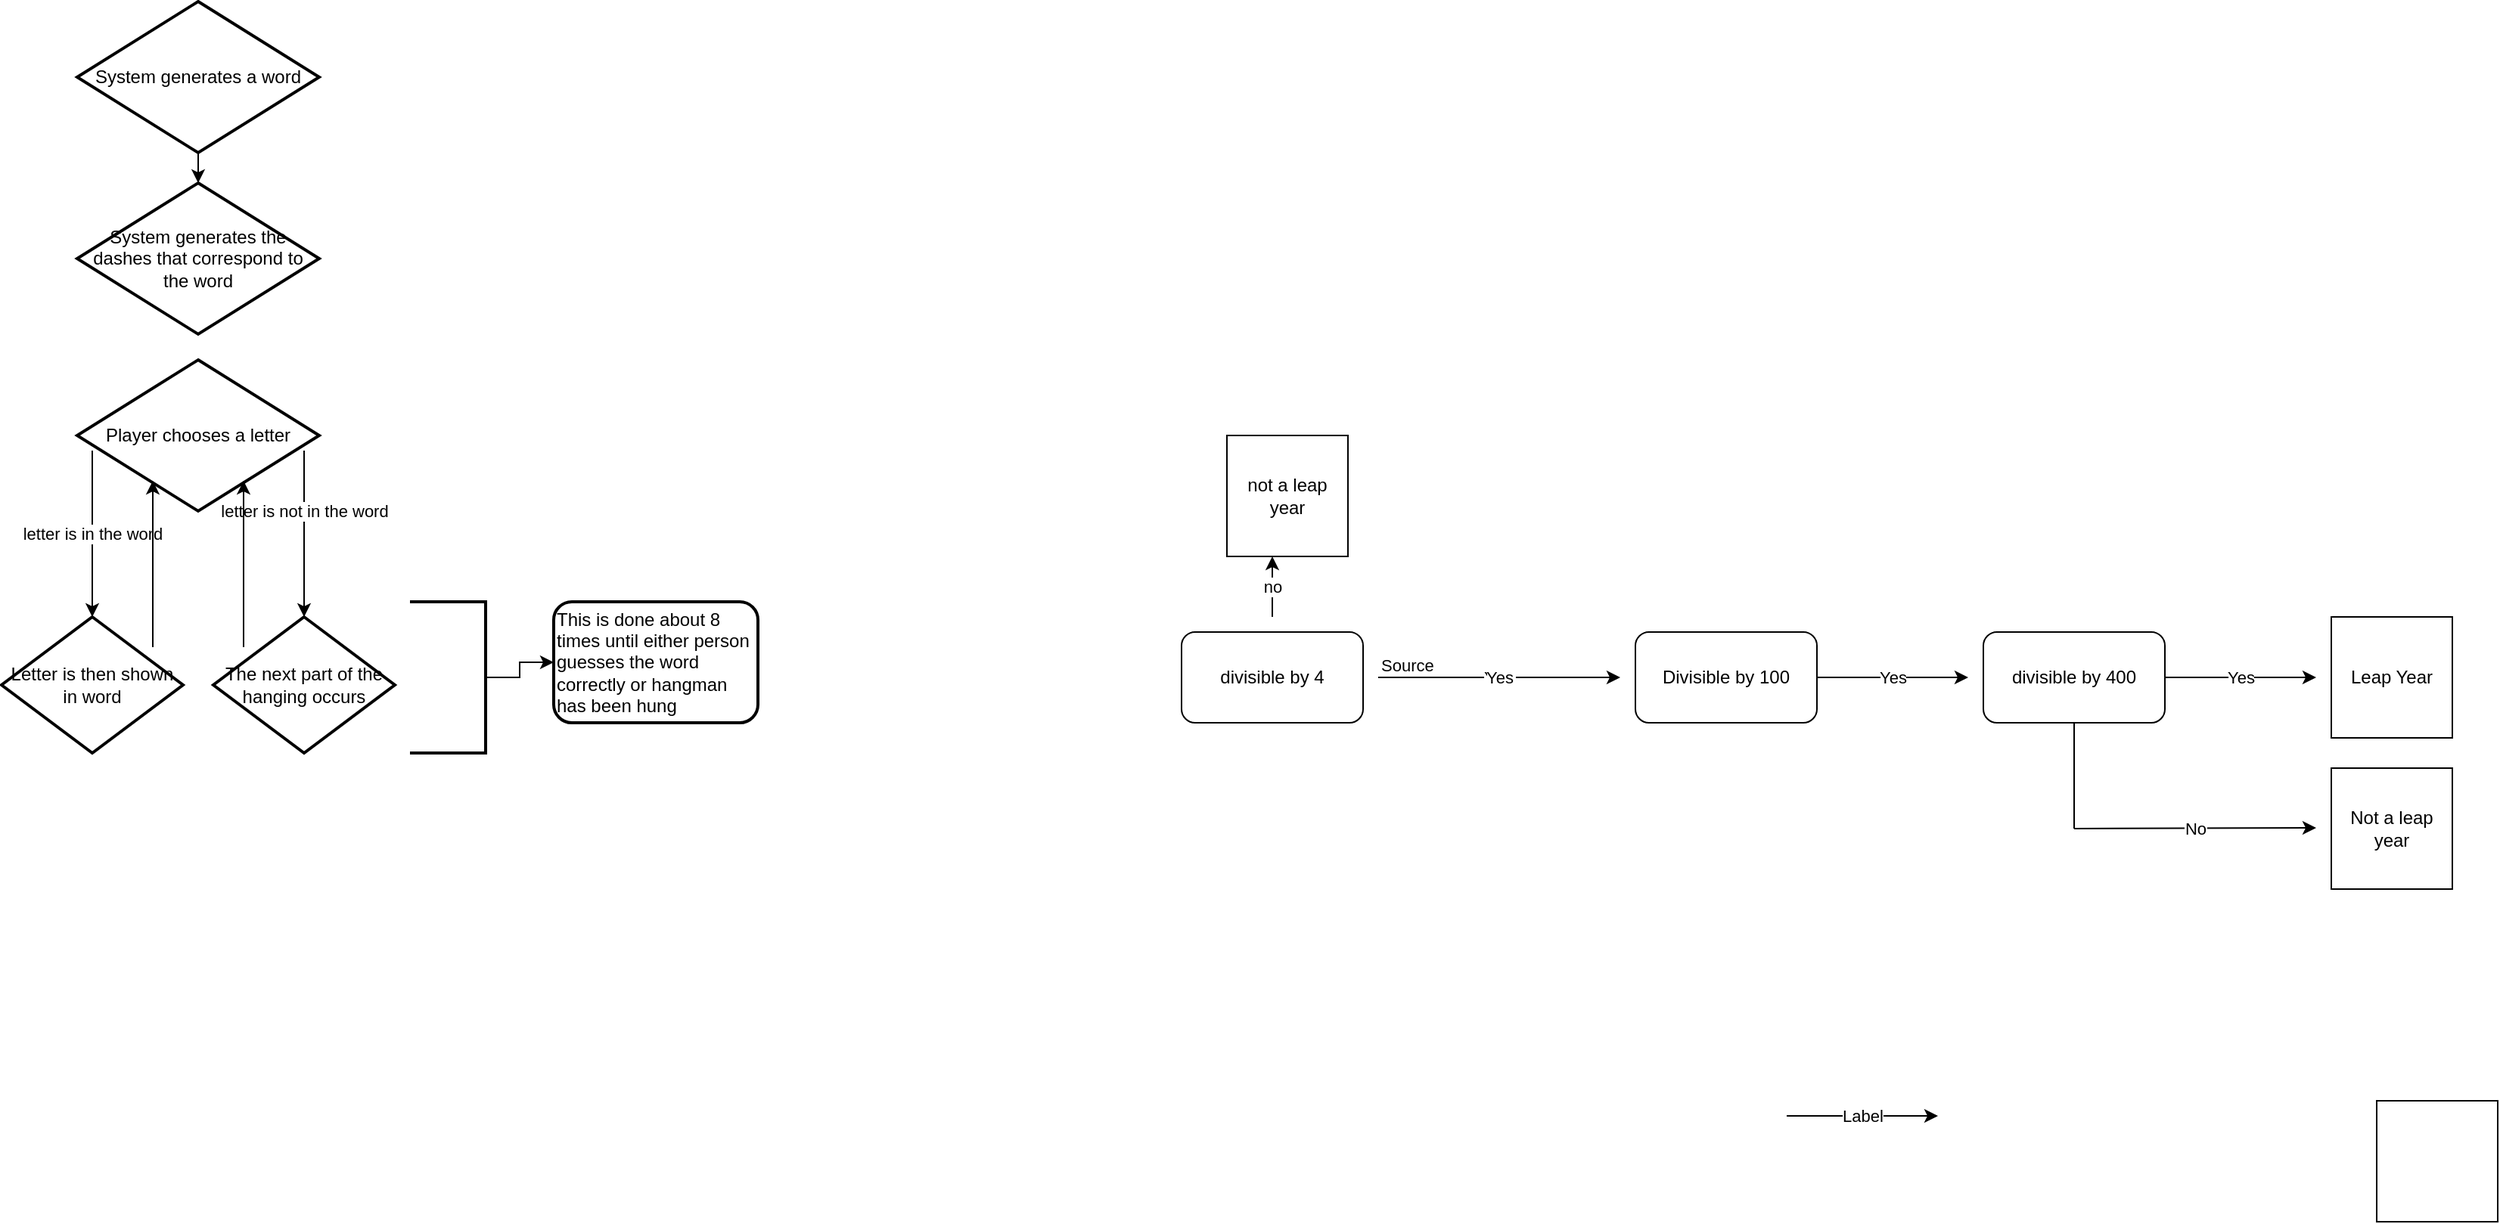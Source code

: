 <mxfile version="16.2.1" type="github"><diagram id="grvqnEm7A9tVN9n5AuxE" name="Page-1"><mxGraphModel dx="3427" dy="1783" grid="1" gridSize="10" guides="1" tooltips="1" connect="1" arrows="1" fold="1" page="1" pageScale="1" pageWidth="827" pageHeight="1169" math="0" shadow="0"><root><mxCell id="0"/><mxCell id="1" parent="0"/><mxCell id="Tvc2b1FApUpN_p8qW3pt-1" value="" style="whiteSpace=wrap;html=1;aspect=fixed;" parent="1" vertex="1"><mxGeometry x="-640" y="717" width="80" height="80" as="geometry"/></mxCell><mxCell id="Tvc2b1FApUpN_p8qW3pt-3" value="" style="endArrow=classic;html=1;rounded=0;" parent="1" edge="1"><mxGeometry relative="1" as="geometry"><mxPoint x="-1030" y="727" as="sourcePoint"/><mxPoint x="-930" y="727" as="targetPoint"/></mxGeometry></mxCell><mxCell id="Tvc2b1FApUpN_p8qW3pt-4" value="Label" style="edgeLabel;resizable=0;html=1;align=center;verticalAlign=middle;" parent="Tvc2b1FApUpN_p8qW3pt-3" connectable="0" vertex="1"><mxGeometry relative="1" as="geometry"/></mxCell><mxCell id="Tvc2b1FApUpN_p8qW3pt-7" value="divisible by 4" style="rounded=1;whiteSpace=wrap;html=1;" parent="1" vertex="1"><mxGeometry x="-1430" y="407" width="120" height="60" as="geometry"/></mxCell><mxCell id="Tvc2b1FApUpN_p8qW3pt-8" value="Yes&amp;nbsp;" style="endArrow=classic;html=1;rounded=0;" parent="1" edge="1"><mxGeometry relative="1" as="geometry"><mxPoint x="-1300" y="437" as="sourcePoint"/><mxPoint x="-1140" y="437" as="targetPoint"/><Array as="points"/></mxGeometry></mxCell><mxCell id="Tvc2b1FApUpN_p8qW3pt-9" value="Yes" style="edgeLabel;resizable=0;html=1;align=center;verticalAlign=middle;" parent="Tvc2b1FApUpN_p8qW3pt-8" connectable="0" vertex="1"><mxGeometry relative="1" as="geometry"/></mxCell><mxCell id="Tvc2b1FApUpN_p8qW3pt-10" value="Source" style="edgeLabel;resizable=0;html=1;align=left;verticalAlign=bottom;" parent="Tvc2b1FApUpN_p8qW3pt-8" connectable="0" vertex="1"><mxGeometry x="-1" relative="1" as="geometry"/></mxCell><mxCell id="Tvc2b1FApUpN_p8qW3pt-11" value="Divisible by 100" style="rounded=1;whiteSpace=wrap;html=1;" parent="1" vertex="1"><mxGeometry x="-1130" y="407" width="120" height="60" as="geometry"/></mxCell><mxCell id="Tvc2b1FApUpN_p8qW3pt-34" value="divisible by 400" style="rounded=1;whiteSpace=wrap;html=1;" parent="1" vertex="1"><mxGeometry x="-900" y="407" width="120" height="60" as="geometry"/></mxCell><mxCell id="Tvc2b1FApUpN_p8qW3pt-42" value="" style="endArrow=classic;html=1;rounded=0;" parent="1" edge="1"><mxGeometry relative="1" as="geometry"><mxPoint x="-1010" y="437" as="sourcePoint"/><mxPoint x="-910" y="437" as="targetPoint"/></mxGeometry></mxCell><mxCell id="Tvc2b1FApUpN_p8qW3pt-43" value="Yes" style="edgeLabel;resizable=0;html=1;align=center;verticalAlign=middle;" parent="Tvc2b1FApUpN_p8qW3pt-42" connectable="0" vertex="1"><mxGeometry relative="1" as="geometry"/></mxCell><mxCell id="Tvc2b1FApUpN_p8qW3pt-44" value="Leap Year" style="whiteSpace=wrap;html=1;aspect=fixed;" parent="1" vertex="1"><mxGeometry x="-670" y="397" width="80" height="80" as="geometry"/></mxCell><mxCell id="Tvc2b1FApUpN_p8qW3pt-45" value="Yes" style="endArrow=classic;html=1;rounded=0;" parent="1" edge="1"><mxGeometry relative="1" as="geometry"><mxPoint x="-780" y="437" as="sourcePoint"/><mxPoint x="-680" y="437" as="targetPoint"/></mxGeometry></mxCell><mxCell id="Tvc2b1FApUpN_p8qW3pt-46" value="Yes" style="edgeLabel;resizable=0;html=1;align=center;verticalAlign=middle;" parent="Tvc2b1FApUpN_p8qW3pt-45" connectable="0" vertex="1"><mxGeometry relative="1" as="geometry"/></mxCell><mxCell id="Tvc2b1FApUpN_p8qW3pt-47" value="" style="endArrow=classic;html=1;rounded=0;" parent="1" edge="1"><mxGeometry relative="1" as="geometry"><mxPoint x="-840" y="537" as="sourcePoint"/><mxPoint x="-680" y="536.5" as="targetPoint"/></mxGeometry></mxCell><mxCell id="Tvc2b1FApUpN_p8qW3pt-48" value="No" style="edgeLabel;resizable=0;html=1;align=center;verticalAlign=middle;" parent="Tvc2b1FApUpN_p8qW3pt-47" connectable="0" vertex="1"><mxGeometry relative="1" as="geometry"/></mxCell><mxCell id="Tvc2b1FApUpN_p8qW3pt-49" value="Not a leap year" style="whiteSpace=wrap;html=1;aspect=fixed;" parent="1" vertex="1"><mxGeometry x="-670" y="497" width="80" height="80" as="geometry"/></mxCell><mxCell id="Tvc2b1FApUpN_p8qW3pt-53" value="" style="endArrow=none;html=1;rounded=0;" parent="1" source="Tvc2b1FApUpN_p8qW3pt-34" edge="1"><mxGeometry width="50" height="50" relative="1" as="geometry"><mxPoint x="-840" y="407" as="sourcePoint"/><mxPoint x="-840" y="467" as="targetPoint"/><Array as="points"><mxPoint x="-840" y="537"/></Array></mxGeometry></mxCell><mxCell id="Tvc2b1FApUpN_p8qW3pt-54" value="" style="endArrow=classic;html=1;rounded=0;" parent="1" edge="1"><mxGeometry relative="1" as="geometry"><mxPoint x="-1370" y="397" as="sourcePoint"/><mxPoint x="-1370" y="357" as="targetPoint"/></mxGeometry></mxCell><mxCell id="Tvc2b1FApUpN_p8qW3pt-55" value="no" style="edgeLabel;resizable=0;html=1;align=center;verticalAlign=middle;" parent="Tvc2b1FApUpN_p8qW3pt-54" connectable="0" vertex="1"><mxGeometry relative="1" as="geometry"/></mxCell><mxCell id="Tvc2b1FApUpN_p8qW3pt-56" value="not a leap year" style="whiteSpace=wrap;html=1;aspect=fixed;" parent="1" vertex="1"><mxGeometry x="-1400" y="277" width="80" height="80" as="geometry"/></mxCell><mxCell id="keWu0_HY_2tjx1whpB9m-4" value="&lt;span&gt;Player chooses a letter&lt;/span&gt;" style="strokeWidth=2;html=1;shape=mxgraph.flowchart.decision;whiteSpace=wrap;" vertex="1" parent="1"><mxGeometry x="-2160" y="227" width="160" height="100" as="geometry"/></mxCell><mxCell id="keWu0_HY_2tjx1whpB9m-5" value="" style="endArrow=classic;html=1;rounded=0;" edge="1" parent="1"><mxGeometry relative="1" as="geometry"><mxPoint x="-2150" y="287" as="sourcePoint"/><mxPoint x="-2150" y="397" as="targetPoint"/></mxGeometry></mxCell><mxCell id="keWu0_HY_2tjx1whpB9m-6" value="letter is in the word" style="edgeLabel;resizable=0;html=1;align=center;verticalAlign=middle;" connectable="0" vertex="1" parent="keWu0_HY_2tjx1whpB9m-5"><mxGeometry relative="1" as="geometry"/></mxCell><mxCell id="keWu0_HY_2tjx1whpB9m-7" value="The next part of the hanging occurs" style="strokeWidth=2;html=1;shape=mxgraph.flowchart.decision;whiteSpace=wrap;" vertex="1" parent="1"><mxGeometry x="-2070" y="397" width="120" height="90" as="geometry"/></mxCell><mxCell id="keWu0_HY_2tjx1whpB9m-10" value="" style="endArrow=classic;html=1;rounded=0;" edge="1" parent="1"><mxGeometry relative="1" as="geometry"><mxPoint x="-2010" y="287" as="sourcePoint"/><mxPoint x="-2010" y="397" as="targetPoint"/></mxGeometry></mxCell><mxCell id="keWu0_HY_2tjx1whpB9m-11" value="letter is not in the word" style="edgeLabel;resizable=0;html=1;align=center;verticalAlign=middle;" connectable="0" vertex="1" parent="keWu0_HY_2tjx1whpB9m-10"><mxGeometry relative="1" as="geometry"><mxPoint y="-15" as="offset"/></mxGeometry></mxCell><mxCell id="keWu0_HY_2tjx1whpB9m-12" value="Letter is then shown in word" style="strokeWidth=2;html=1;shape=mxgraph.flowchart.decision;whiteSpace=wrap;" vertex="1" parent="1"><mxGeometry x="-2210" y="397" width="120" height="90" as="geometry"/></mxCell><mxCell id="keWu0_HY_2tjx1whpB9m-19" value="" style="endArrow=classic;html=1;rounded=0;" edge="1" parent="1"><mxGeometry relative="1" as="geometry"><mxPoint x="-2110" y="417" as="sourcePoint"/><mxPoint x="-2110" y="307" as="targetPoint"/></mxGeometry></mxCell><mxCell id="keWu0_HY_2tjx1whpB9m-21" value="" style="endArrow=classic;html=1;rounded=0;" edge="1" parent="1"><mxGeometry width="50" height="50" relative="1" as="geometry"><mxPoint x="-2050" y="417" as="sourcePoint"/><mxPoint x="-2050" y="307" as="targetPoint"/></mxGeometry></mxCell><mxCell id="keWu0_HY_2tjx1whpB9m-24" value="" style="edgeStyle=orthogonalEdgeStyle;rounded=0;orthogonalLoop=1;jettySize=auto;html=1;" edge="1" parent="1" source="keWu0_HY_2tjx1whpB9m-22" target="keWu0_HY_2tjx1whpB9m-23"><mxGeometry relative="1" as="geometry"/></mxCell><mxCell id="keWu0_HY_2tjx1whpB9m-22" value="" style="strokeWidth=2;html=1;shape=mxgraph.flowchart.annotation_1;align=left;pointerEvents=1;rotation=-180;" vertex="1" parent="1"><mxGeometry x="-1940" y="387" width="50" height="100" as="geometry"/></mxCell><mxCell id="keWu0_HY_2tjx1whpB9m-23" value="This is done about 8 times until either person guesses the word correctly or hangman has been hung" style="rounded=1;whiteSpace=wrap;html=1;align=left;strokeWidth=2;" vertex="1" parent="1"><mxGeometry x="-1845" y="387" width="135" height="80" as="geometry"/></mxCell><mxCell id="keWu0_HY_2tjx1whpB9m-25" value="&lt;span&gt;System generates a word&lt;/span&gt;" style="strokeWidth=2;html=1;shape=mxgraph.flowchart.decision;whiteSpace=wrap;" vertex="1" parent="1"><mxGeometry x="-2160" y="-10" width="160" height="100" as="geometry"/></mxCell><mxCell id="keWu0_HY_2tjx1whpB9m-26" value="&lt;span&gt;System generates the dashes that correspond to the word&lt;/span&gt;" style="strokeWidth=2;html=1;shape=mxgraph.flowchart.decision;whiteSpace=wrap;" vertex="1" parent="1"><mxGeometry x="-2160" y="110" width="160" height="100" as="geometry"/></mxCell><mxCell id="keWu0_HY_2tjx1whpB9m-27" value="" style="endArrow=classic;html=1;rounded=0;exitX=0.5;exitY=1;exitDx=0;exitDy=0;exitPerimeter=0;" edge="1" parent="1" source="keWu0_HY_2tjx1whpB9m-25" target="keWu0_HY_2tjx1whpB9m-26"><mxGeometry width="50" height="50" relative="1" as="geometry"><mxPoint x="-2370" y="148" as="sourcePoint"/><mxPoint x="-2370" y="178" as="targetPoint"/></mxGeometry></mxCell></root></mxGraphModel></diagram></mxfile>